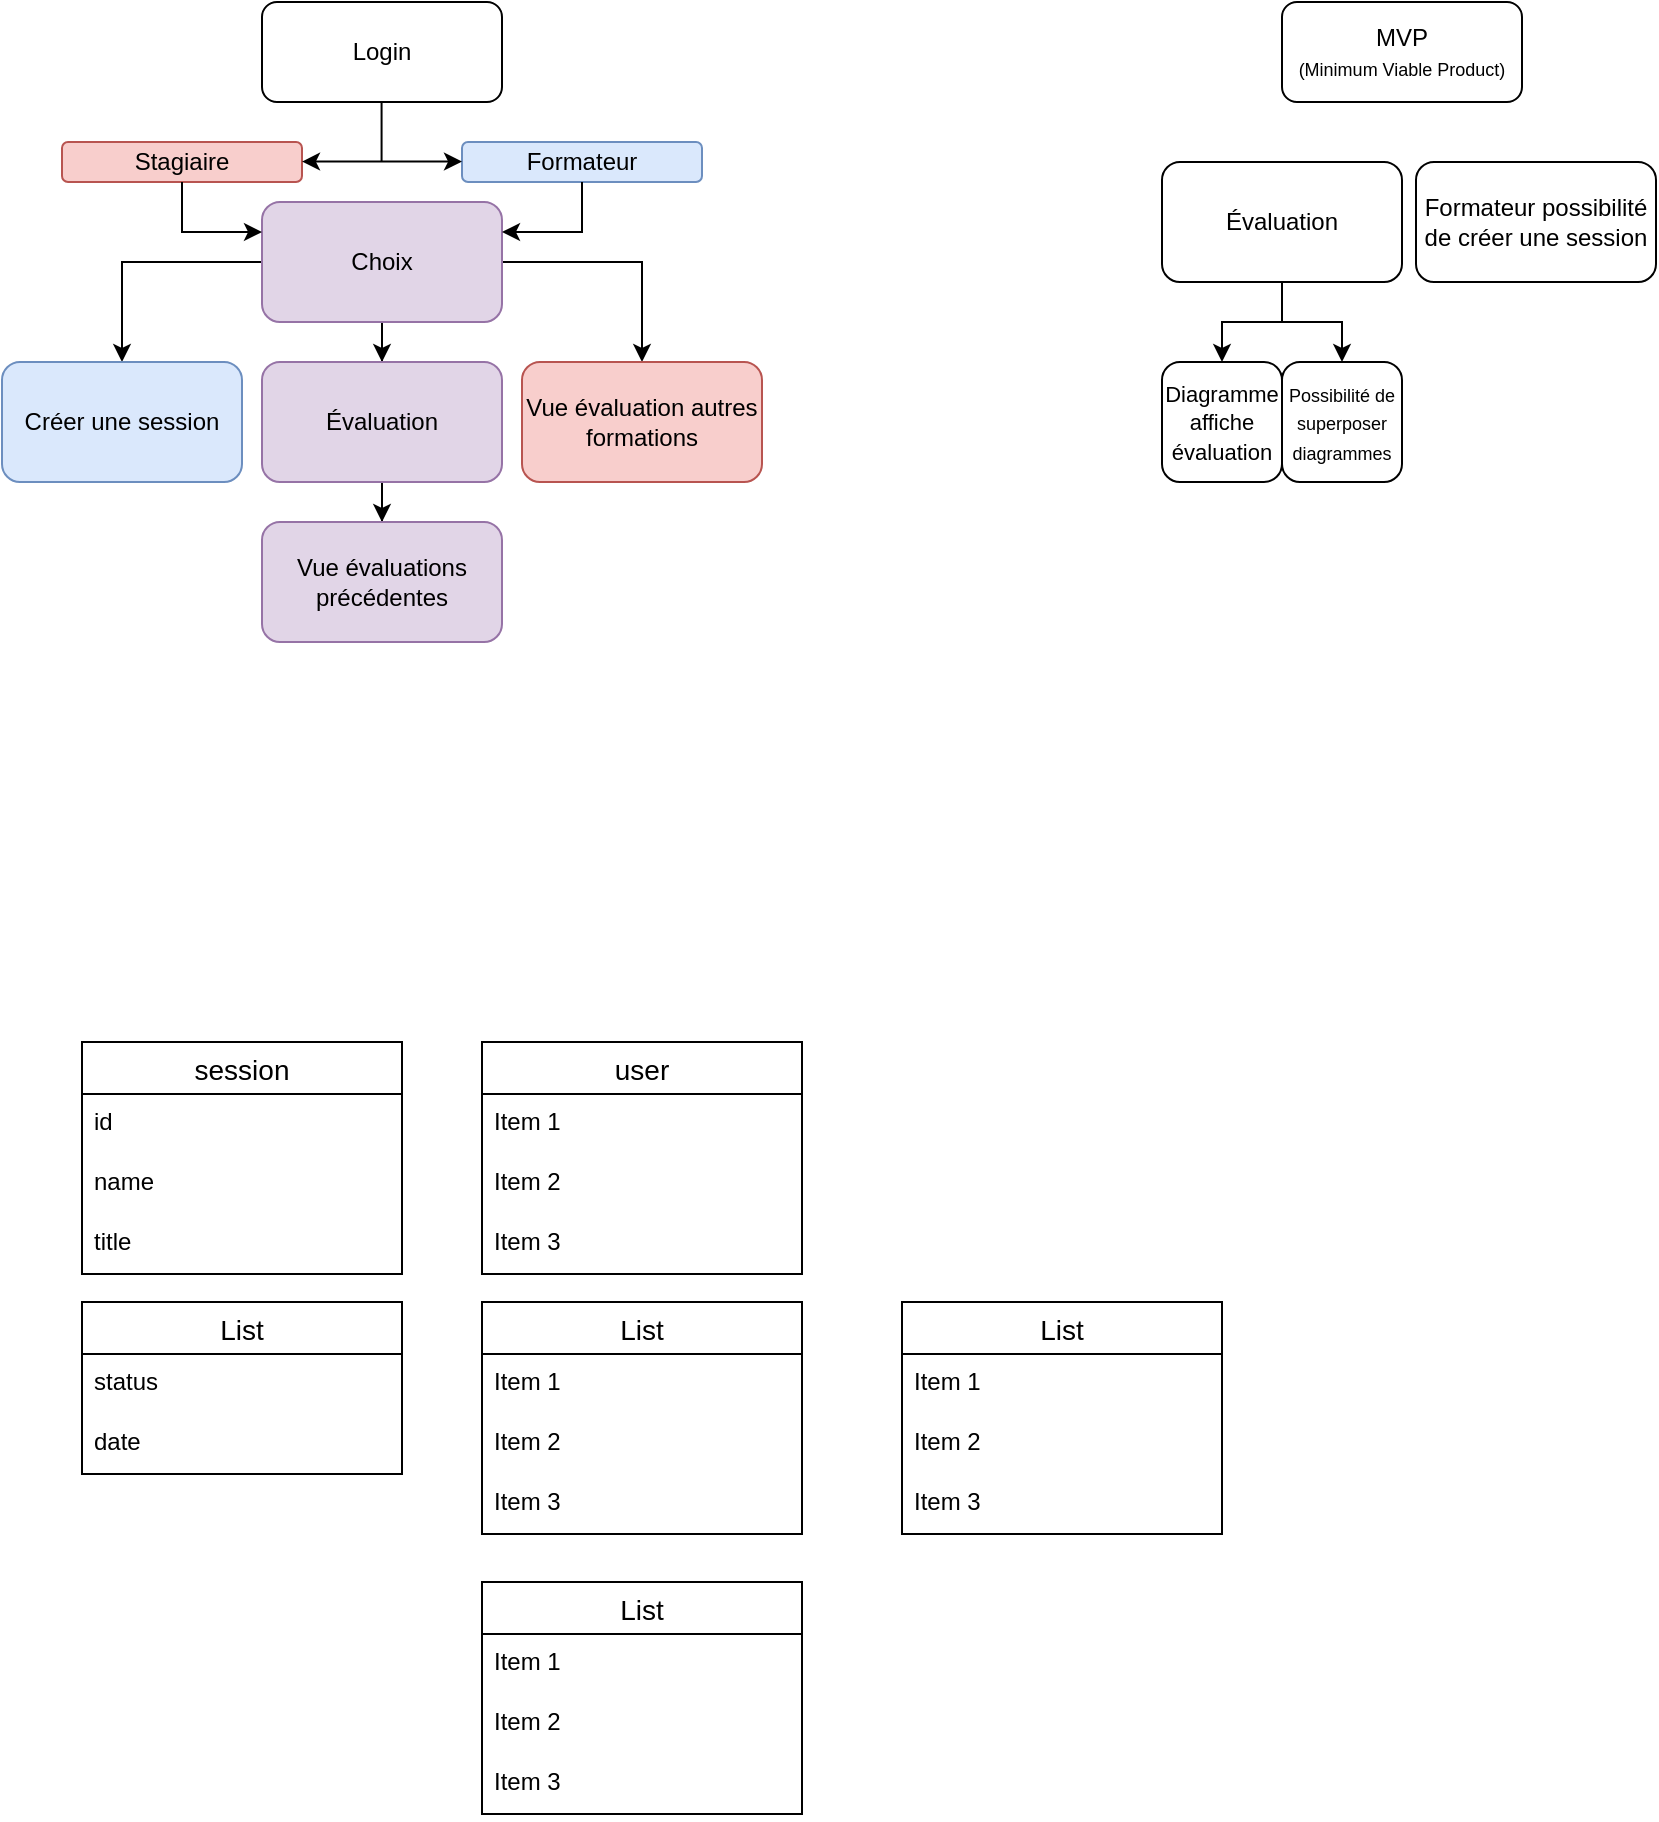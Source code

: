 <mxfile version="22.1.11" type="github">
  <diagram name="Page-1" id="RxyE_D4JLKOAFFXj91qr">
    <mxGraphModel dx="1034" dy="764" grid="1" gridSize="10" guides="1" tooltips="1" connect="1" arrows="1" fold="1" page="1" pageScale="1" pageWidth="827" pageHeight="1169" math="0" shadow="0">
      <root>
        <mxCell id="0" />
        <mxCell id="1" parent="0" />
        <mxCell id="UgSpfai0S6UUA32coAYj-7" style="edgeStyle=orthogonalEdgeStyle;rounded=0;orthogonalLoop=1;jettySize=auto;html=1;" parent="1" source="UgSpfai0S6UUA32coAYj-1" target="UgSpfai0S6UUA32coAYj-4" edge="1">
          <mxGeometry relative="1" as="geometry" />
        </mxCell>
        <mxCell id="UgSpfai0S6UUA32coAYj-8" value="" style="edgeStyle=orthogonalEdgeStyle;rounded=0;orthogonalLoop=1;jettySize=auto;html=1;" parent="1" source="UgSpfai0S6UUA32coAYj-1" target="UgSpfai0S6UUA32coAYj-5" edge="1">
          <mxGeometry relative="1" as="geometry" />
        </mxCell>
        <mxCell id="UgSpfai0S6UUA32coAYj-9" style="edgeStyle=orthogonalEdgeStyle;rounded=0;orthogonalLoop=1;jettySize=auto;html=1;entryX=0.5;entryY=0;entryDx=0;entryDy=0;" parent="1" source="UgSpfai0S6UUA32coAYj-1" target="UgSpfai0S6UUA32coAYj-6" edge="1">
          <mxGeometry relative="1" as="geometry" />
        </mxCell>
        <mxCell id="UgSpfai0S6UUA32coAYj-1" value="Choix" style="rounded=1;whiteSpace=wrap;html=1;fillColor=#e1d5e7;strokeColor=#9673a6;" parent="1" vertex="1">
          <mxGeometry x="130" y="100" width="120" height="60" as="geometry" />
        </mxCell>
        <mxCell id="UgSpfai0S6UUA32coAYj-2" value="Login" style="rounded=1;whiteSpace=wrap;html=1;" parent="1" vertex="1">
          <mxGeometry x="130" width="120" height="50" as="geometry" />
        </mxCell>
        <mxCell id="UgSpfai0S6UUA32coAYj-4" value="Créer une session" style="rounded=1;whiteSpace=wrap;html=1;fillColor=#dae8fc;strokeColor=#6c8ebf;" parent="1" vertex="1">
          <mxGeometry y="180" width="120" height="60" as="geometry" />
        </mxCell>
        <mxCell id="UgSpfai0S6UUA32coAYj-24" value="" style="edgeStyle=orthogonalEdgeStyle;rounded=0;orthogonalLoop=1;jettySize=auto;html=1;" parent="1" source="UgSpfai0S6UUA32coAYj-5" target="UgSpfai0S6UUA32coAYj-23" edge="1">
          <mxGeometry relative="1" as="geometry" />
        </mxCell>
        <mxCell id="UgSpfai0S6UUA32coAYj-5" value="Évaluation" style="rounded=1;whiteSpace=wrap;html=1;fillColor=#e1d5e7;strokeColor=#9673a6;" parent="1" vertex="1">
          <mxGeometry x="130" y="180" width="120" height="60" as="geometry" />
        </mxCell>
        <mxCell id="UgSpfai0S6UUA32coAYj-6" value="Vue évaluation autres formations" style="rounded=1;whiteSpace=wrap;html=1;fillColor=#f8cecc;strokeColor=#b85450;" parent="1" vertex="1">
          <mxGeometry x="260" y="180" width="120" height="60" as="geometry" />
        </mxCell>
        <mxCell id="UgSpfai0S6UUA32coAYj-10" value="Stagiaire" style="rounded=1;whiteSpace=wrap;html=1;fillColor=#f8cecc;strokeColor=#b85450;" parent="1" vertex="1">
          <mxGeometry x="30" y="70" width="120" height="20" as="geometry" />
        </mxCell>
        <mxCell id="UgSpfai0S6UUA32coAYj-11" value="Formateur" style="rounded=1;whiteSpace=wrap;html=1;fillColor=#dae8fc;strokeColor=#6c8ebf;" parent="1" vertex="1">
          <mxGeometry x="230" y="70" width="120" height="20" as="geometry" />
        </mxCell>
        <mxCell id="UgSpfai0S6UUA32coAYj-18" value="" style="endArrow=none;html=1;rounded=0;" parent="1" edge="1">
          <mxGeometry width="50" height="50" relative="1" as="geometry">
            <mxPoint x="189.79" y="80" as="sourcePoint" />
            <mxPoint x="189.79" y="50" as="targetPoint" />
            <Array as="points">
              <mxPoint x="189.79" y="60" />
            </Array>
          </mxGeometry>
        </mxCell>
        <mxCell id="UgSpfai0S6UUA32coAYj-19" value="" style="endArrow=classic;html=1;rounded=0;entryX=0;entryY=0.5;entryDx=0;entryDy=0;" parent="1" edge="1">
          <mxGeometry width="50" height="50" relative="1" as="geometry">
            <mxPoint x="190" y="79.79" as="sourcePoint" />
            <mxPoint x="230.0" y="79.79" as="targetPoint" />
          </mxGeometry>
        </mxCell>
        <mxCell id="UgSpfai0S6UUA32coAYj-20" value="" style="endArrow=classic;html=1;rounded=0;" parent="1" edge="1">
          <mxGeometry width="50" height="50" relative="1" as="geometry">
            <mxPoint x="190" y="79.79" as="sourcePoint" />
            <mxPoint x="150" y="79.79" as="targetPoint" />
          </mxGeometry>
        </mxCell>
        <mxCell id="UgSpfai0S6UUA32coAYj-21" value="" style="endArrow=classic;html=1;rounded=0;entryX=0;entryY=0.25;entryDx=0;entryDy=0;" parent="1" target="UgSpfai0S6UUA32coAYj-1" edge="1">
          <mxGeometry width="50" height="50" relative="1" as="geometry">
            <mxPoint x="90" y="90" as="sourcePoint" />
            <mxPoint x="140" y="40" as="targetPoint" />
            <Array as="points">
              <mxPoint x="90" y="115" />
            </Array>
          </mxGeometry>
        </mxCell>
        <mxCell id="UgSpfai0S6UUA32coAYj-22" value="" style="endArrow=classic;html=1;rounded=0;entryX=1;entryY=0.25;entryDx=0;entryDy=0;" parent="1" target="UgSpfai0S6UUA32coAYj-1" edge="1">
          <mxGeometry width="50" height="50" relative="1" as="geometry">
            <mxPoint x="290" y="90" as="sourcePoint" />
            <mxPoint x="330" y="125" as="targetPoint" />
            <Array as="points">
              <mxPoint x="290" y="115" />
            </Array>
          </mxGeometry>
        </mxCell>
        <mxCell id="UgSpfai0S6UUA32coAYj-23" value="Vue évaluations précédentes" style="whiteSpace=wrap;html=1;fillColor=#e1d5e7;strokeColor=#9673a6;rounded=1;" parent="1" vertex="1">
          <mxGeometry x="130" y="260" width="120" height="60" as="geometry" />
        </mxCell>
        <mxCell id="UgSpfai0S6UUA32coAYj-25" value="MVP&lt;br&gt;&lt;font style=&quot;font-size: 9px;&quot;&gt;(Minimum Viable Product)&lt;/font&gt;" style="rounded=1;whiteSpace=wrap;html=1;" parent="1" vertex="1">
          <mxGeometry x="640" width="120" height="50" as="geometry" />
        </mxCell>
        <mxCell id="UgSpfai0S6UUA32coAYj-37" style="edgeStyle=orthogonalEdgeStyle;rounded=0;orthogonalLoop=1;jettySize=auto;html=1;entryX=0.5;entryY=0;entryDx=0;entryDy=0;" parent="1" source="UgSpfai0S6UUA32coAYj-27" target="UgSpfai0S6UUA32coAYj-29" edge="1">
          <mxGeometry relative="1" as="geometry" />
        </mxCell>
        <mxCell id="UgSpfai0S6UUA32coAYj-38" style="edgeStyle=orthogonalEdgeStyle;rounded=0;orthogonalLoop=1;jettySize=auto;html=1;entryX=0.5;entryY=0;entryDx=0;entryDy=0;" parent="1" source="UgSpfai0S6UUA32coAYj-27" target="UgSpfai0S6UUA32coAYj-34" edge="1">
          <mxGeometry relative="1" as="geometry" />
        </mxCell>
        <mxCell id="UgSpfai0S6UUA32coAYj-27" value="Évaluation" style="rounded=1;whiteSpace=wrap;html=1;" parent="1" vertex="1">
          <mxGeometry x="580" y="80" width="120" height="60" as="geometry" />
        </mxCell>
        <mxCell id="UgSpfai0S6UUA32coAYj-29" value="&lt;font style=&quot;font-size: 11px;&quot;&gt;Diagramme affiche évaluation&lt;/font&gt;" style="whiteSpace=wrap;html=1;rounded=1;" parent="1" vertex="1">
          <mxGeometry x="580" y="180" width="60" height="60" as="geometry" />
        </mxCell>
        <mxCell id="UgSpfai0S6UUA32coAYj-34" value="&lt;font style=&quot;font-size: 9px;&quot;&gt;Possibilité de superposer diagrammes&lt;/font&gt;" style="rounded=1;whiteSpace=wrap;html=1;" parent="1" vertex="1">
          <mxGeometry x="640" y="180" width="60" height="60" as="geometry" />
        </mxCell>
        <mxCell id="UgSpfai0S6UUA32coAYj-40" value="Formateur possibilité de créer une session" style="rounded=1;whiteSpace=wrap;html=1;" parent="1" vertex="1">
          <mxGeometry x="707" y="80" width="120" height="60" as="geometry" />
        </mxCell>
        <mxCell id="xhCoGs8UcyG3ZxuWT2Qb-31" value="List" style="swimlane;fontStyle=0;childLayout=stackLayout;horizontal=1;startSize=26;horizontalStack=0;resizeParent=1;resizeParentMax=0;resizeLast=0;collapsible=1;marginBottom=0;align=center;fontSize=14;" vertex="1" parent="1">
          <mxGeometry x="40" y="650" width="160" height="86" as="geometry" />
        </mxCell>
        <mxCell id="xhCoGs8UcyG3ZxuWT2Qb-32" value="status" style="text;strokeColor=none;fillColor=none;spacingLeft=4;spacingRight=4;overflow=hidden;rotatable=0;points=[[0,0.5],[1,0.5]];portConstraint=eastwest;fontSize=12;whiteSpace=wrap;html=1;" vertex="1" parent="xhCoGs8UcyG3ZxuWT2Qb-31">
          <mxGeometry y="26" width="160" height="30" as="geometry" />
        </mxCell>
        <mxCell id="xhCoGs8UcyG3ZxuWT2Qb-33" value="date" style="text;strokeColor=none;fillColor=none;spacingLeft=4;spacingRight=4;overflow=hidden;rotatable=0;points=[[0,0.5],[1,0.5]];portConstraint=eastwest;fontSize=12;whiteSpace=wrap;html=1;" vertex="1" parent="xhCoGs8UcyG3ZxuWT2Qb-31">
          <mxGeometry y="56" width="160" height="30" as="geometry" />
        </mxCell>
        <mxCell id="xhCoGs8UcyG3ZxuWT2Qb-35" value="List" style="swimlane;fontStyle=0;childLayout=stackLayout;horizontal=1;startSize=26;horizontalStack=0;resizeParent=1;resizeParentMax=0;resizeLast=0;collapsible=1;marginBottom=0;align=center;fontSize=14;" vertex="1" parent="1">
          <mxGeometry x="240" y="790" width="160" height="116" as="geometry" />
        </mxCell>
        <mxCell id="xhCoGs8UcyG3ZxuWT2Qb-36" value="Item 1" style="text;strokeColor=none;fillColor=none;spacingLeft=4;spacingRight=4;overflow=hidden;rotatable=0;points=[[0,0.5],[1,0.5]];portConstraint=eastwest;fontSize=12;whiteSpace=wrap;html=1;" vertex="1" parent="xhCoGs8UcyG3ZxuWT2Qb-35">
          <mxGeometry y="26" width="160" height="30" as="geometry" />
        </mxCell>
        <mxCell id="xhCoGs8UcyG3ZxuWT2Qb-37" value="Item 2" style="text;strokeColor=none;fillColor=none;spacingLeft=4;spacingRight=4;overflow=hidden;rotatable=0;points=[[0,0.5],[1,0.5]];portConstraint=eastwest;fontSize=12;whiteSpace=wrap;html=1;" vertex="1" parent="xhCoGs8UcyG3ZxuWT2Qb-35">
          <mxGeometry y="56" width="160" height="30" as="geometry" />
        </mxCell>
        <mxCell id="xhCoGs8UcyG3ZxuWT2Qb-38" value="Item 3" style="text;strokeColor=none;fillColor=none;spacingLeft=4;spacingRight=4;overflow=hidden;rotatable=0;points=[[0,0.5],[1,0.5]];portConstraint=eastwest;fontSize=12;whiteSpace=wrap;html=1;" vertex="1" parent="xhCoGs8UcyG3ZxuWT2Qb-35">
          <mxGeometry y="86" width="160" height="30" as="geometry" />
        </mxCell>
        <mxCell id="xhCoGs8UcyG3ZxuWT2Qb-39" value="List" style="swimlane;fontStyle=0;childLayout=stackLayout;horizontal=1;startSize=26;horizontalStack=0;resizeParent=1;resizeParentMax=0;resizeLast=0;collapsible=1;marginBottom=0;align=center;fontSize=14;" vertex="1" parent="1">
          <mxGeometry x="240" y="650" width="160" height="116" as="geometry" />
        </mxCell>
        <mxCell id="xhCoGs8UcyG3ZxuWT2Qb-40" value="Item 1" style="text;strokeColor=none;fillColor=none;spacingLeft=4;spacingRight=4;overflow=hidden;rotatable=0;points=[[0,0.5],[1,0.5]];portConstraint=eastwest;fontSize=12;whiteSpace=wrap;html=1;" vertex="1" parent="xhCoGs8UcyG3ZxuWT2Qb-39">
          <mxGeometry y="26" width="160" height="30" as="geometry" />
        </mxCell>
        <mxCell id="xhCoGs8UcyG3ZxuWT2Qb-41" value="Item 2" style="text;strokeColor=none;fillColor=none;spacingLeft=4;spacingRight=4;overflow=hidden;rotatable=0;points=[[0,0.5],[1,0.5]];portConstraint=eastwest;fontSize=12;whiteSpace=wrap;html=1;" vertex="1" parent="xhCoGs8UcyG3ZxuWT2Qb-39">
          <mxGeometry y="56" width="160" height="30" as="geometry" />
        </mxCell>
        <mxCell id="xhCoGs8UcyG3ZxuWT2Qb-42" value="Item 3" style="text;strokeColor=none;fillColor=none;spacingLeft=4;spacingRight=4;overflow=hidden;rotatable=0;points=[[0,0.5],[1,0.5]];portConstraint=eastwest;fontSize=12;whiteSpace=wrap;html=1;" vertex="1" parent="xhCoGs8UcyG3ZxuWT2Qb-39">
          <mxGeometry y="86" width="160" height="30" as="geometry" />
        </mxCell>
        <mxCell id="xhCoGs8UcyG3ZxuWT2Qb-43" value="user" style="swimlane;fontStyle=0;childLayout=stackLayout;horizontal=1;startSize=26;horizontalStack=0;resizeParent=1;resizeParentMax=0;resizeLast=0;collapsible=1;marginBottom=0;align=center;fontSize=14;" vertex="1" parent="1">
          <mxGeometry x="240" y="520" width="160" height="116" as="geometry" />
        </mxCell>
        <mxCell id="xhCoGs8UcyG3ZxuWT2Qb-44" value="Item 1" style="text;strokeColor=none;fillColor=none;spacingLeft=4;spacingRight=4;overflow=hidden;rotatable=0;points=[[0,0.5],[1,0.5]];portConstraint=eastwest;fontSize=12;whiteSpace=wrap;html=1;" vertex="1" parent="xhCoGs8UcyG3ZxuWT2Qb-43">
          <mxGeometry y="26" width="160" height="30" as="geometry" />
        </mxCell>
        <mxCell id="xhCoGs8UcyG3ZxuWT2Qb-45" value="Item 2" style="text;strokeColor=none;fillColor=none;spacingLeft=4;spacingRight=4;overflow=hidden;rotatable=0;points=[[0,0.5],[1,0.5]];portConstraint=eastwest;fontSize=12;whiteSpace=wrap;html=1;" vertex="1" parent="xhCoGs8UcyG3ZxuWT2Qb-43">
          <mxGeometry y="56" width="160" height="30" as="geometry" />
        </mxCell>
        <mxCell id="xhCoGs8UcyG3ZxuWT2Qb-46" value="Item 3" style="text;strokeColor=none;fillColor=none;spacingLeft=4;spacingRight=4;overflow=hidden;rotatable=0;points=[[0,0.5],[1,0.5]];portConstraint=eastwest;fontSize=12;whiteSpace=wrap;html=1;" vertex="1" parent="xhCoGs8UcyG3ZxuWT2Qb-43">
          <mxGeometry y="86" width="160" height="30" as="geometry" />
        </mxCell>
        <mxCell id="xhCoGs8UcyG3ZxuWT2Qb-47" value="session" style="swimlane;fontStyle=0;childLayout=stackLayout;horizontal=1;startSize=26;horizontalStack=0;resizeParent=1;resizeParentMax=0;resizeLast=0;collapsible=1;marginBottom=0;align=center;fontSize=14;" vertex="1" parent="1">
          <mxGeometry x="40" y="520" width="160" height="116" as="geometry" />
        </mxCell>
        <mxCell id="xhCoGs8UcyG3ZxuWT2Qb-48" value="id" style="text;strokeColor=none;fillColor=none;spacingLeft=4;spacingRight=4;overflow=hidden;rotatable=0;points=[[0,0.5],[1,0.5]];portConstraint=eastwest;fontSize=12;whiteSpace=wrap;html=1;" vertex="1" parent="xhCoGs8UcyG3ZxuWT2Qb-47">
          <mxGeometry y="26" width="160" height="30" as="geometry" />
        </mxCell>
        <mxCell id="xhCoGs8UcyG3ZxuWT2Qb-49" value="name" style="text;strokeColor=none;fillColor=none;spacingLeft=4;spacingRight=4;overflow=hidden;rotatable=0;points=[[0,0.5],[1,0.5]];portConstraint=eastwest;fontSize=12;whiteSpace=wrap;html=1;" vertex="1" parent="xhCoGs8UcyG3ZxuWT2Qb-47">
          <mxGeometry y="56" width="160" height="30" as="geometry" />
        </mxCell>
        <mxCell id="xhCoGs8UcyG3ZxuWT2Qb-50" value="title" style="text;strokeColor=none;fillColor=none;spacingLeft=4;spacingRight=4;overflow=hidden;rotatable=0;points=[[0,0.5],[1,0.5]];portConstraint=eastwest;fontSize=12;whiteSpace=wrap;html=1;" vertex="1" parent="xhCoGs8UcyG3ZxuWT2Qb-47">
          <mxGeometry y="86" width="160" height="30" as="geometry" />
        </mxCell>
        <mxCell id="xhCoGs8UcyG3ZxuWT2Qb-51" value="List" style="swimlane;fontStyle=0;childLayout=stackLayout;horizontal=1;startSize=26;horizontalStack=0;resizeParent=1;resizeParentMax=0;resizeLast=0;collapsible=1;marginBottom=0;align=center;fontSize=14;" vertex="1" parent="1">
          <mxGeometry x="450" y="650" width="160" height="116" as="geometry" />
        </mxCell>
        <mxCell id="xhCoGs8UcyG3ZxuWT2Qb-52" value="Item 1" style="text;strokeColor=none;fillColor=none;spacingLeft=4;spacingRight=4;overflow=hidden;rotatable=0;points=[[0,0.5],[1,0.5]];portConstraint=eastwest;fontSize=12;whiteSpace=wrap;html=1;" vertex="1" parent="xhCoGs8UcyG3ZxuWT2Qb-51">
          <mxGeometry y="26" width="160" height="30" as="geometry" />
        </mxCell>
        <mxCell id="xhCoGs8UcyG3ZxuWT2Qb-53" value="Item 2" style="text;strokeColor=none;fillColor=none;spacingLeft=4;spacingRight=4;overflow=hidden;rotatable=0;points=[[0,0.5],[1,0.5]];portConstraint=eastwest;fontSize=12;whiteSpace=wrap;html=1;" vertex="1" parent="xhCoGs8UcyG3ZxuWT2Qb-51">
          <mxGeometry y="56" width="160" height="30" as="geometry" />
        </mxCell>
        <mxCell id="xhCoGs8UcyG3ZxuWT2Qb-54" value="Item 3" style="text;strokeColor=none;fillColor=none;spacingLeft=4;spacingRight=4;overflow=hidden;rotatable=0;points=[[0,0.5],[1,0.5]];portConstraint=eastwest;fontSize=12;whiteSpace=wrap;html=1;" vertex="1" parent="xhCoGs8UcyG3ZxuWT2Qb-51">
          <mxGeometry y="86" width="160" height="30" as="geometry" />
        </mxCell>
      </root>
    </mxGraphModel>
  </diagram>
</mxfile>
